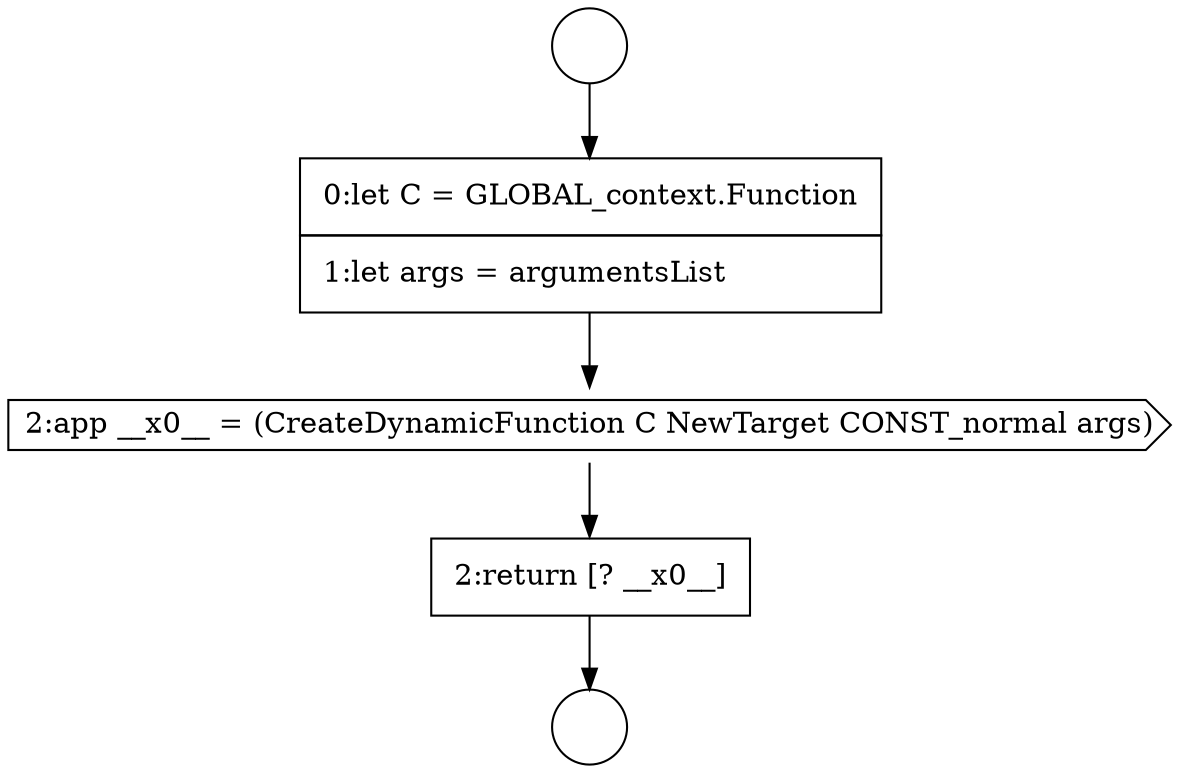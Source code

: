 digraph {
  node12276 [shape=none, margin=0, label=<<font color="black">
    <table border="0" cellborder="1" cellspacing="0" cellpadding="10">
      <tr><td align="left">0:let C = GLOBAL_context.Function</td></tr>
      <tr><td align="left">1:let args = argumentsList</td></tr>
    </table>
  </font>> color="black" fillcolor="white" style=filled]
  node12275 [shape=circle label=" " color="black" fillcolor="white" style=filled]
  node12278 [shape=none, margin=0, label=<<font color="black">
    <table border="0" cellborder="1" cellspacing="0" cellpadding="10">
      <tr><td align="left">2:return [? __x0__]</td></tr>
    </table>
  </font>> color="black" fillcolor="white" style=filled]
  node12274 [shape=circle label=" " color="black" fillcolor="white" style=filled]
  node12277 [shape=cds, label=<<font color="black">2:app __x0__ = (CreateDynamicFunction C NewTarget CONST_normal args)</font>> color="black" fillcolor="white" style=filled]
  node12274 -> node12276 [ color="black"]
  node12276 -> node12277 [ color="black"]
  node12277 -> node12278 [ color="black"]
  node12278 -> node12275 [ color="black"]
}
